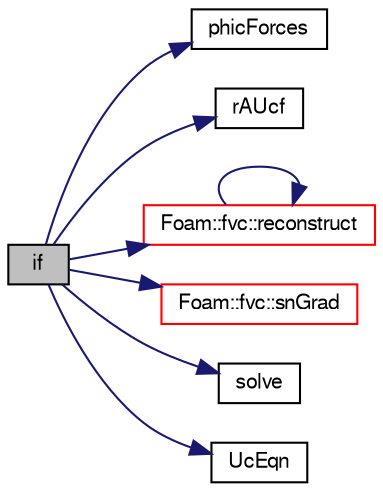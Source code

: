 digraph "if"
{
  bgcolor="transparent";
  edge [fontname="FreeSans",fontsize="10",labelfontname="FreeSans",labelfontsize="10"];
  node [fontname="FreeSans",fontsize="10",shape=record];
  rankdir="LR";
  Node16 [label="if",height=0.2,width=0.4,color="black", fillcolor="grey75", style="filled", fontcolor="black"];
  Node16 -> Node17 [color="midnightblue",fontsize="10",style="solid",fontname="FreeSans"];
  Node17 [label="phicForces",height=0.2,width=0.4,color="black",URL="$a20237.html#aac49e04f0d9ee69ef85521f647ddb864"];
  Node16 -> Node18 [color="midnightblue",fontsize="10",style="solid",fontname="FreeSans"];
  Node18 [label="rAUcf",height=0.2,width=0.4,color="black",URL="$a20237.html#aa40544207e005d87ab84963c26678b6e"];
  Node16 -> Node19 [color="midnightblue",fontsize="10",style="solid",fontname="FreeSans"];
  Node19 [label="Foam::fvc::reconstruct",height=0.2,width=0.4,color="red",URL="$a21134.html#ad8a6471328adb4cddcc0d4cedfa39ca2"];
  Node19 -> Node19 [color="midnightblue",fontsize="10",style="solid",fontname="FreeSans"];
  Node16 -> Node325 [color="midnightblue",fontsize="10",style="solid",fontname="FreeSans"];
  Node325 [label="Foam::fvc::snGrad",height=0.2,width=0.4,color="red",URL="$a21134.html#a15da734ee906cb52cf17937ab84c41a0"];
  Node16 -> Node327 [color="midnightblue",fontsize="10",style="solid",fontname="FreeSans"];
  Node327 [label="solve",height=0.2,width=0.4,color="black",URL="$a39260.html#a431d981b59b387621eb5f71c7e92d5ba"];
  Node16 -> Node328 [color="midnightblue",fontsize="10",style="solid",fontname="FreeSans"];
  Node328 [label="UcEqn",height=0.2,width=0.4,color="black",URL="$a20237.html#aea35546181f1fca02174e2fda7fc2e63"];
}
